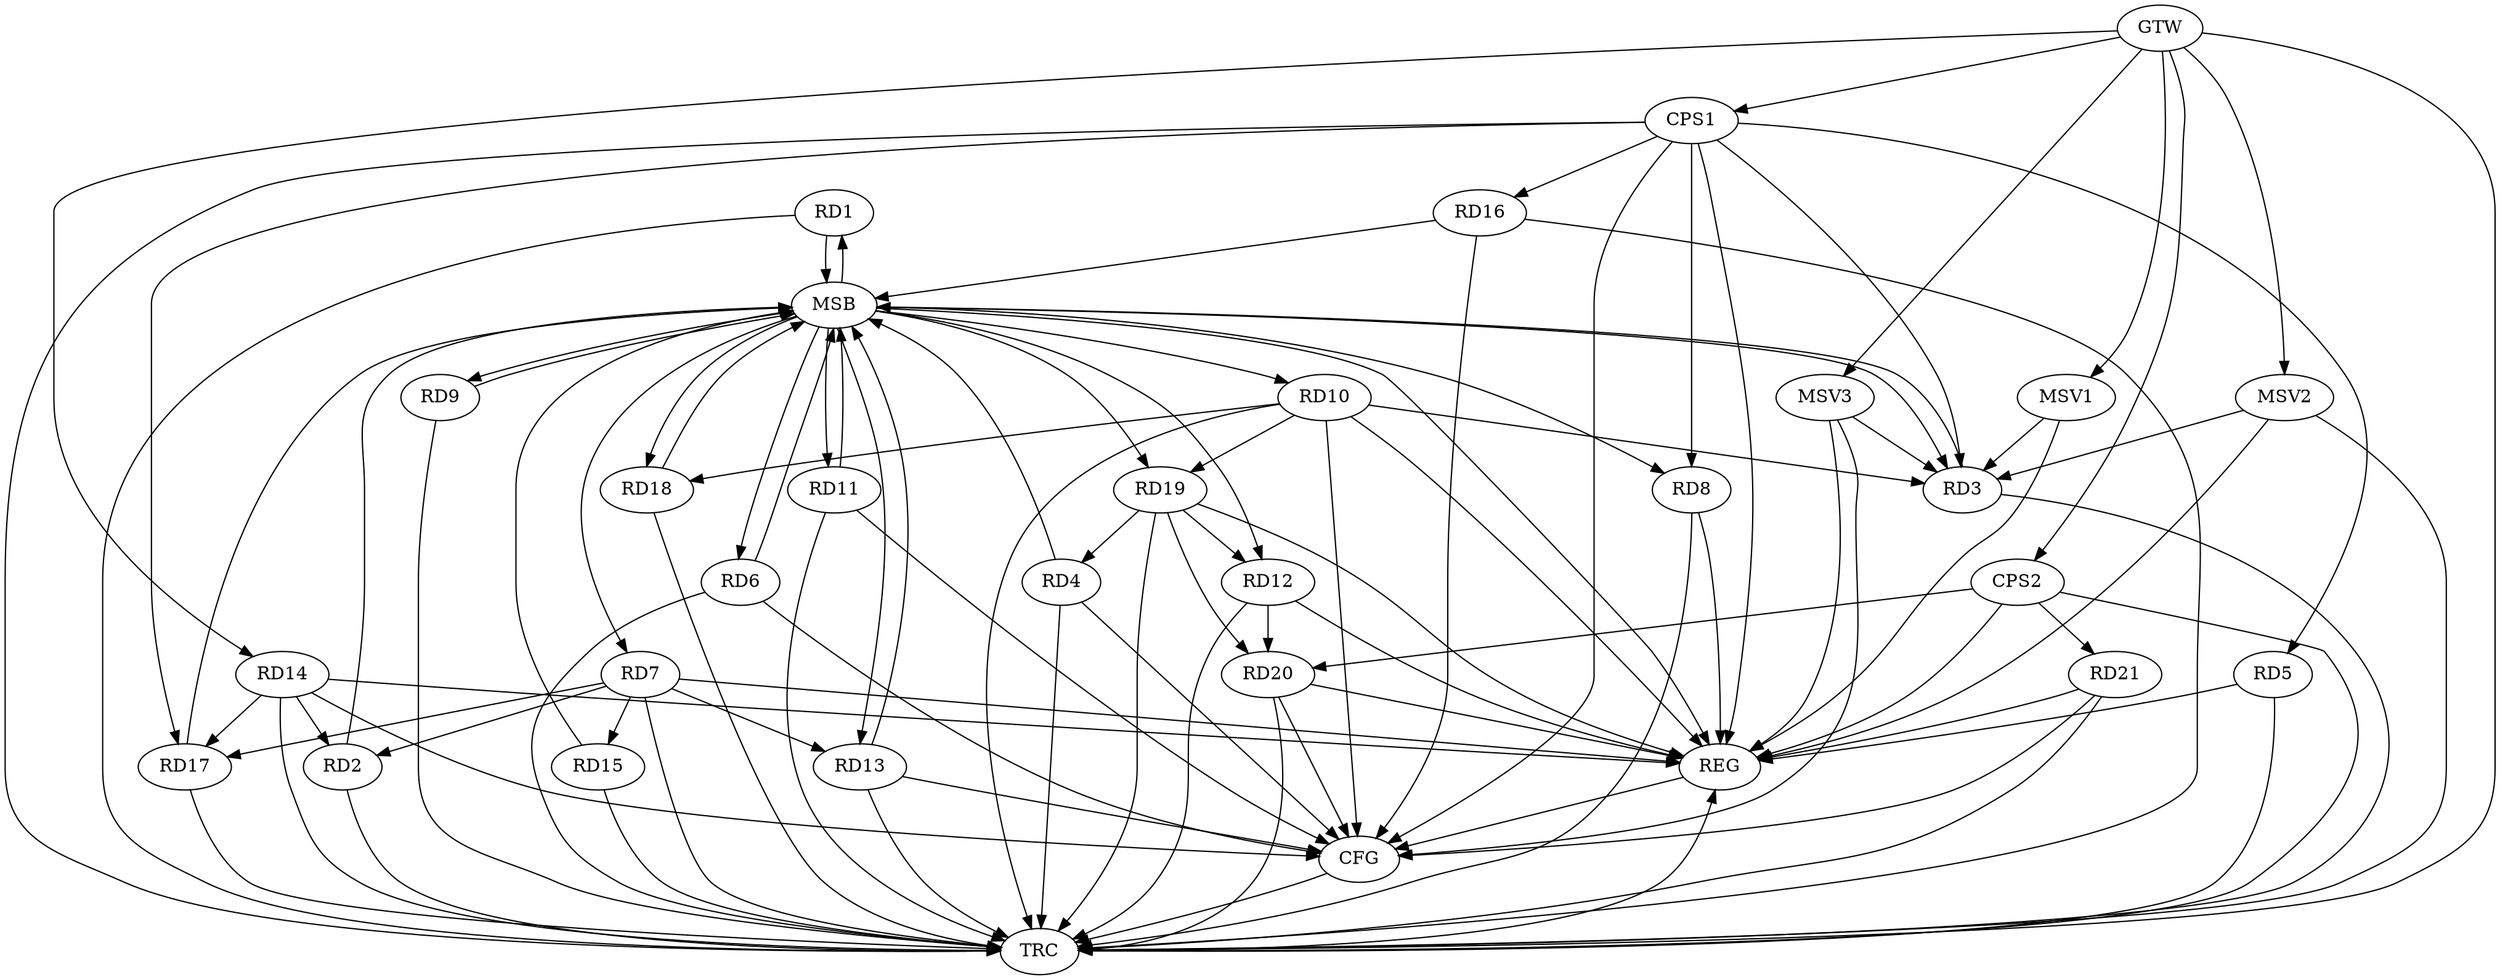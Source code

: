 strict digraph G {
  RD1 [ label="RD1" ];
  RD2 [ label="RD2" ];
  RD3 [ label="RD3" ];
  RD4 [ label="RD4" ];
  RD5 [ label="RD5" ];
  RD6 [ label="RD6" ];
  RD7 [ label="RD7" ];
  RD8 [ label="RD8" ];
  RD9 [ label="RD9" ];
  RD10 [ label="RD10" ];
  RD11 [ label="RD11" ];
  RD12 [ label="RD12" ];
  RD13 [ label="RD13" ];
  RD14 [ label="RD14" ];
  RD15 [ label="RD15" ];
  RD16 [ label="RD16" ];
  RD17 [ label="RD17" ];
  RD18 [ label="RD18" ];
  RD19 [ label="RD19" ];
  RD20 [ label="RD20" ];
  RD21 [ label="RD21" ];
  CPS1 [ label="CPS1" ];
  CPS2 [ label="CPS2" ];
  GTW [ label="GTW" ];
  REG [ label="REG" ];
  MSB [ label="MSB" ];
  CFG [ label="CFG" ];
  TRC [ label="TRC" ];
  MSV1 [ label="MSV1" ];
  MSV2 [ label="MSV2" ];
  MSV3 [ label="MSV3" ];
  RD7 -> RD2;
  RD14 -> RD2;
  RD10 -> RD3;
  RD19 -> RD4;
  RD7 -> RD13;
  RD7 -> RD15;
  RD7 -> RD17;
  RD10 -> RD18;
  RD10 -> RD19;
  RD19 -> RD12;
  RD12 -> RD20;
  RD14 -> RD17;
  RD19 -> RD20;
  CPS1 -> RD3;
  CPS1 -> RD5;
  CPS1 -> RD8;
  CPS1 -> RD16;
  CPS1 -> RD17;
  CPS2 -> RD20;
  CPS2 -> RD21;
  GTW -> RD14;
  GTW -> CPS1;
  GTW -> CPS2;
  RD5 -> REG;
  RD7 -> REG;
  RD8 -> REG;
  RD10 -> REG;
  RD12 -> REG;
  RD14 -> REG;
  RD19 -> REG;
  RD20 -> REG;
  RD21 -> REG;
  CPS1 -> REG;
  CPS2 -> REG;
  RD1 -> MSB;
  MSB -> RD3;
  MSB -> RD6;
  MSB -> RD8;
  MSB -> RD11;
  MSB -> REG;
  RD2 -> MSB;
  MSB -> RD18;
  RD3 -> MSB;
  RD4 -> MSB;
  RD6 -> MSB;
  MSB -> RD1;
  MSB -> RD7;
  RD9 -> MSB;
  MSB -> RD13;
  MSB -> RD19;
  RD11 -> MSB;
  MSB -> RD9;
  RD13 -> MSB;
  MSB -> RD10;
  MSB -> RD12;
  RD15 -> MSB;
  RD16 -> MSB;
  RD17 -> MSB;
  RD18 -> MSB;
  RD13 -> CFG;
  RD21 -> CFG;
  RD11 -> CFG;
  RD20 -> CFG;
  RD14 -> CFG;
  RD16 -> CFG;
  CPS1 -> CFG;
  RD6 -> CFG;
  RD10 -> CFG;
  RD4 -> CFG;
  REG -> CFG;
  RD1 -> TRC;
  RD2 -> TRC;
  RD3 -> TRC;
  RD4 -> TRC;
  RD5 -> TRC;
  RD6 -> TRC;
  RD7 -> TRC;
  RD8 -> TRC;
  RD9 -> TRC;
  RD10 -> TRC;
  RD11 -> TRC;
  RD12 -> TRC;
  RD13 -> TRC;
  RD14 -> TRC;
  RD15 -> TRC;
  RD16 -> TRC;
  RD17 -> TRC;
  RD18 -> TRC;
  RD19 -> TRC;
  RD20 -> TRC;
  RD21 -> TRC;
  CPS1 -> TRC;
  CPS2 -> TRC;
  GTW -> TRC;
  CFG -> TRC;
  TRC -> REG;
  MSV1 -> RD3;
  GTW -> MSV1;
  MSV1 -> REG;
  MSV2 -> RD3;
  GTW -> MSV2;
  MSV2 -> REG;
  MSV2 -> TRC;
  MSV3 -> RD3;
  GTW -> MSV3;
  MSV3 -> REG;
  MSV3 -> CFG;
}
